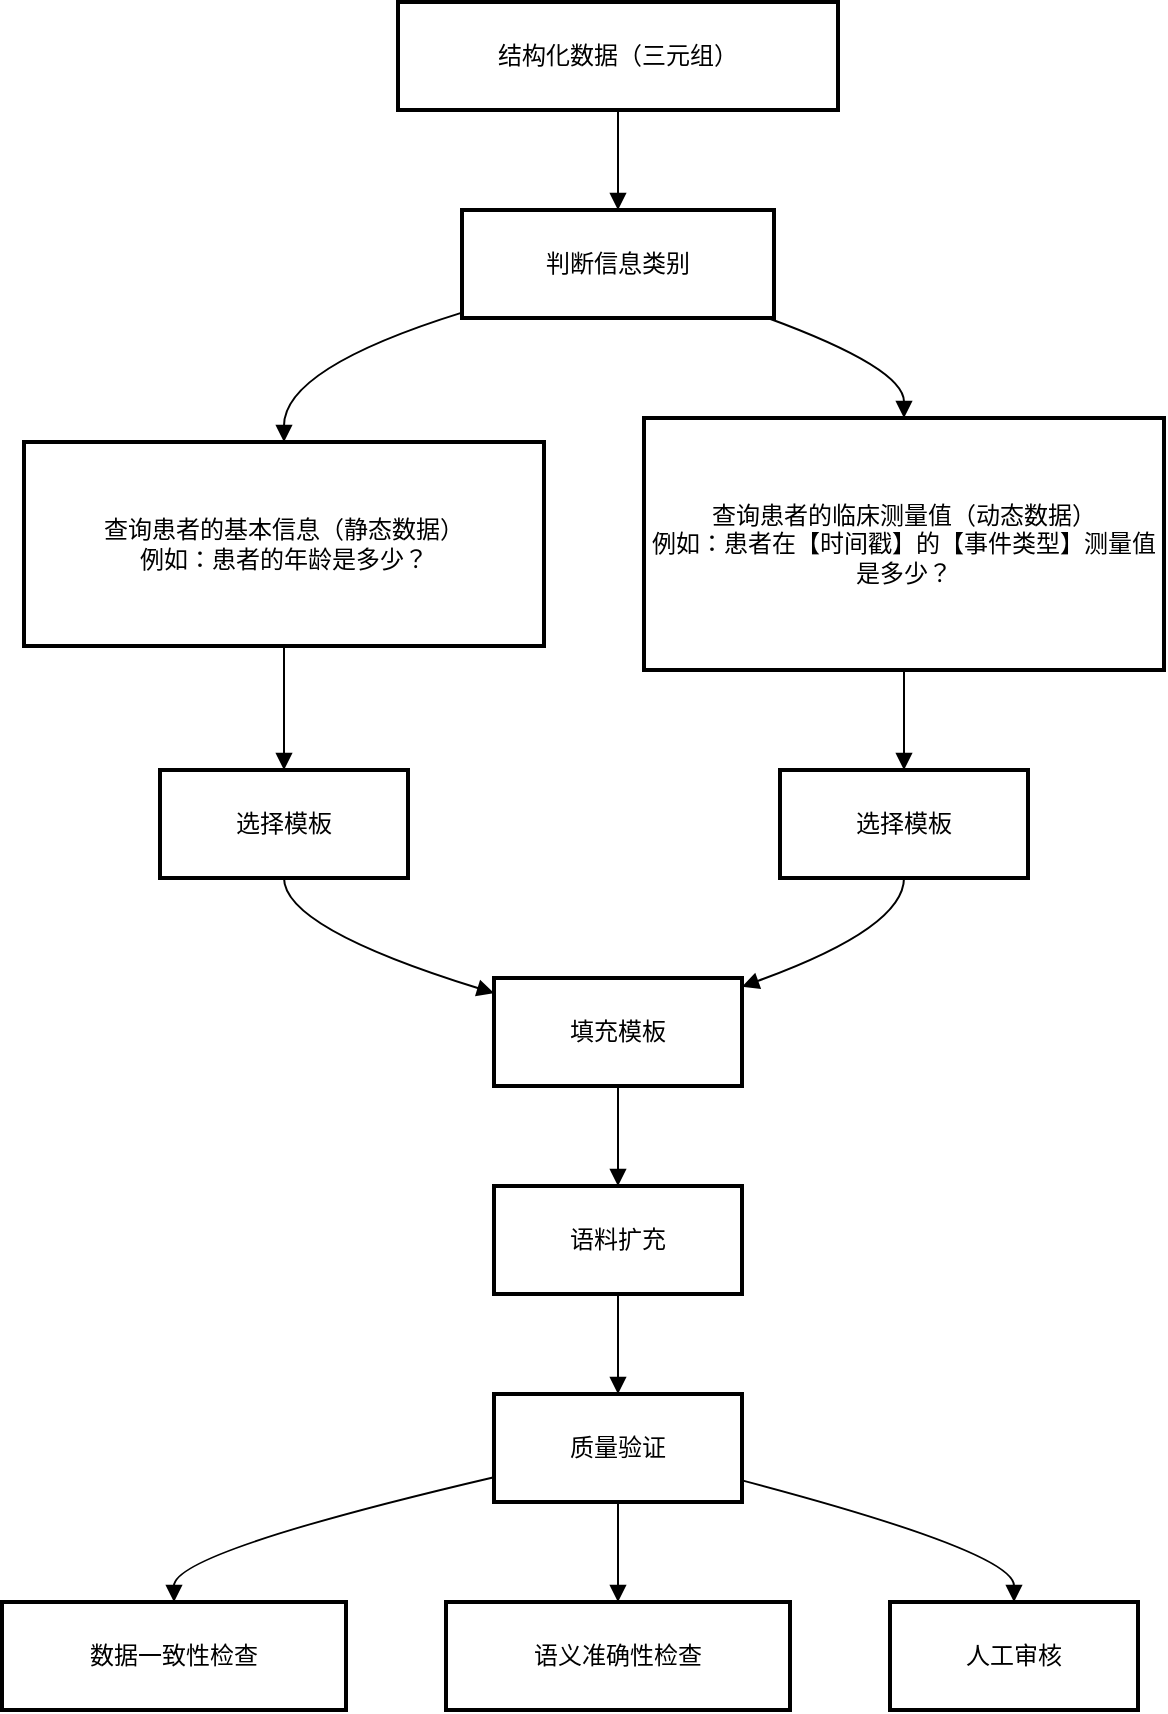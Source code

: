 <mxfile version="26.0.15">
  <diagram id="0" name="第 1 页">
    <mxGraphModel dx="1426" dy="787" grid="1" gridSize="10" guides="1" tooltips="1" connect="1" arrows="1" fold="1" page="1" pageScale="1" pageWidth="827" pageHeight="1169" math="0" shadow="0">
      <root>
        <mxCell id="0" />
        <mxCell id="1" parent="0" />
        <mxCell id="WtqUVx9SKcbH_IYUtaTp-1" value="结构化数据（三元组）" style="whiteSpace=wrap;strokeWidth=2;" vertex="1" parent="1">
          <mxGeometry x="218" y="20" width="220" height="54" as="geometry" />
        </mxCell>
        <mxCell id="WtqUVx9SKcbH_IYUtaTp-2" value="判断信息类别" style="whiteSpace=wrap;strokeWidth=2;" vertex="1" parent="1">
          <mxGeometry x="250" y="124" width="156" height="54" as="geometry" />
        </mxCell>
        <mxCell id="WtqUVx9SKcbH_IYUtaTp-3" value="查询患者的基本信息（静态数据）&#xa;例如：患者的年龄是多少？" style="whiteSpace=wrap;strokeWidth=2;" vertex="1" parent="1">
          <mxGeometry x="31" y="240" width="260" height="102" as="geometry" />
        </mxCell>
        <mxCell id="WtqUVx9SKcbH_IYUtaTp-4" value="查询患者的临床测量值（动态数据）&#xa;例如：患者在【时间戳】的【事件类型】测量值是多少？" style="whiteSpace=wrap;strokeWidth=2;" vertex="1" parent="1">
          <mxGeometry x="341" y="228" width="260" height="126" as="geometry" />
        </mxCell>
        <mxCell id="WtqUVx9SKcbH_IYUtaTp-5" value="选择模板" style="whiteSpace=wrap;strokeWidth=2;" vertex="1" parent="1">
          <mxGeometry x="99" y="404" width="124" height="54" as="geometry" />
        </mxCell>
        <mxCell id="WtqUVx9SKcbH_IYUtaTp-6" value="选择模板" style="whiteSpace=wrap;strokeWidth=2;" vertex="1" parent="1">
          <mxGeometry x="409" y="404" width="124" height="54" as="geometry" />
        </mxCell>
        <mxCell id="WtqUVx9SKcbH_IYUtaTp-7" value="填充模板" style="whiteSpace=wrap;strokeWidth=2;" vertex="1" parent="1">
          <mxGeometry x="266" y="508" width="124" height="54" as="geometry" />
        </mxCell>
        <mxCell id="WtqUVx9SKcbH_IYUtaTp-8" value="语料扩充" style="whiteSpace=wrap;strokeWidth=2;" vertex="1" parent="1">
          <mxGeometry x="266" y="612" width="124" height="54" as="geometry" />
        </mxCell>
        <mxCell id="WtqUVx9SKcbH_IYUtaTp-9" value="质量验证" style="whiteSpace=wrap;strokeWidth=2;" vertex="1" parent="1">
          <mxGeometry x="266" y="716" width="124" height="54" as="geometry" />
        </mxCell>
        <mxCell id="WtqUVx9SKcbH_IYUtaTp-10" value="数据一致性检查" style="whiteSpace=wrap;strokeWidth=2;" vertex="1" parent="1">
          <mxGeometry x="20" y="820" width="172" height="54" as="geometry" />
        </mxCell>
        <mxCell id="WtqUVx9SKcbH_IYUtaTp-11" value="语义准确性检查" style="whiteSpace=wrap;strokeWidth=2;" vertex="1" parent="1">
          <mxGeometry x="242" y="820" width="172" height="54" as="geometry" />
        </mxCell>
        <mxCell id="WtqUVx9SKcbH_IYUtaTp-12" value="人工审核" style="whiteSpace=wrap;strokeWidth=2;" vertex="1" parent="1">
          <mxGeometry x="464" y="820" width="124" height="54" as="geometry" />
        </mxCell>
        <mxCell id="WtqUVx9SKcbH_IYUtaTp-13" value="" style="curved=1;startArrow=none;endArrow=block;exitX=0.5;exitY=1;entryX=0.5;entryY=0;rounded=0;" edge="1" parent="1" source="WtqUVx9SKcbH_IYUtaTp-1" target="WtqUVx9SKcbH_IYUtaTp-2">
          <mxGeometry relative="1" as="geometry">
            <Array as="points" />
          </mxGeometry>
        </mxCell>
        <mxCell id="WtqUVx9SKcbH_IYUtaTp-14" value="" style="curved=1;startArrow=none;endArrow=block;exitX=0;exitY=0.95;entryX=0.5;entryY=0;rounded=0;" edge="1" parent="1" source="WtqUVx9SKcbH_IYUtaTp-2" target="WtqUVx9SKcbH_IYUtaTp-3">
          <mxGeometry relative="1" as="geometry">
            <Array as="points">
              <mxPoint x="161" y="203" />
            </Array>
          </mxGeometry>
        </mxCell>
        <mxCell id="WtqUVx9SKcbH_IYUtaTp-15" value="" style="curved=1;startArrow=none;endArrow=block;exitX=0.98;exitY=1;entryX=0.5;entryY=0;rounded=0;" edge="1" parent="1" source="WtqUVx9SKcbH_IYUtaTp-2" target="WtqUVx9SKcbH_IYUtaTp-4">
          <mxGeometry relative="1" as="geometry">
            <Array as="points">
              <mxPoint x="471" y="203" />
            </Array>
          </mxGeometry>
        </mxCell>
        <mxCell id="WtqUVx9SKcbH_IYUtaTp-16" value="" style="curved=1;startArrow=none;endArrow=block;exitX=0.5;exitY=1;entryX=0.5;entryY=0;rounded=0;" edge="1" parent="1" source="WtqUVx9SKcbH_IYUtaTp-3" target="WtqUVx9SKcbH_IYUtaTp-5">
          <mxGeometry relative="1" as="geometry">
            <Array as="points" />
          </mxGeometry>
        </mxCell>
        <mxCell id="WtqUVx9SKcbH_IYUtaTp-17" value="" style="curved=1;startArrow=none;endArrow=block;exitX=0.5;exitY=1;entryX=0.5;entryY=0;rounded=0;" edge="1" parent="1" source="WtqUVx9SKcbH_IYUtaTp-4" target="WtqUVx9SKcbH_IYUtaTp-6">
          <mxGeometry relative="1" as="geometry">
            <Array as="points" />
          </mxGeometry>
        </mxCell>
        <mxCell id="WtqUVx9SKcbH_IYUtaTp-18" value="" style="curved=1;startArrow=none;endArrow=block;exitX=0.5;exitY=1;entryX=0;entryY=0.14;rounded=0;" edge="1" parent="1" source="WtqUVx9SKcbH_IYUtaTp-5" target="WtqUVx9SKcbH_IYUtaTp-7">
          <mxGeometry relative="1" as="geometry">
            <Array as="points">
              <mxPoint x="161" y="483" />
            </Array>
          </mxGeometry>
        </mxCell>
        <mxCell id="WtqUVx9SKcbH_IYUtaTp-19" value="" style="curved=1;startArrow=none;endArrow=block;exitX=0.5;exitY=1;entryX=1;entryY=0.08;rounded=0;" edge="1" parent="1" source="WtqUVx9SKcbH_IYUtaTp-6" target="WtqUVx9SKcbH_IYUtaTp-7">
          <mxGeometry relative="1" as="geometry">
            <Array as="points">
              <mxPoint x="471" y="483" />
            </Array>
          </mxGeometry>
        </mxCell>
        <mxCell id="WtqUVx9SKcbH_IYUtaTp-20" value="" style="curved=1;startArrow=none;endArrow=block;exitX=0.5;exitY=1;entryX=0.5;entryY=0;rounded=0;" edge="1" parent="1" source="WtqUVx9SKcbH_IYUtaTp-7" target="WtqUVx9SKcbH_IYUtaTp-8">
          <mxGeometry relative="1" as="geometry">
            <Array as="points" />
          </mxGeometry>
        </mxCell>
        <mxCell id="WtqUVx9SKcbH_IYUtaTp-21" value="" style="curved=1;startArrow=none;endArrow=block;exitX=0.5;exitY=1;entryX=0.5;entryY=0;rounded=0;" edge="1" parent="1" source="WtqUVx9SKcbH_IYUtaTp-8" target="WtqUVx9SKcbH_IYUtaTp-9">
          <mxGeometry relative="1" as="geometry">
            <Array as="points" />
          </mxGeometry>
        </mxCell>
        <mxCell id="WtqUVx9SKcbH_IYUtaTp-22" value="" style="curved=1;startArrow=none;endArrow=block;exitX=0;exitY=0.77;entryX=0.5;entryY=0;rounded=0;" edge="1" parent="1" source="WtqUVx9SKcbH_IYUtaTp-9" target="WtqUVx9SKcbH_IYUtaTp-10">
          <mxGeometry relative="1" as="geometry">
            <Array as="points">
              <mxPoint x="106" y="795" />
            </Array>
          </mxGeometry>
        </mxCell>
        <mxCell id="WtqUVx9SKcbH_IYUtaTp-23" value="" style="curved=1;startArrow=none;endArrow=block;exitX=0.5;exitY=1;entryX=0.5;entryY=0;rounded=0;" edge="1" parent="1" source="WtqUVx9SKcbH_IYUtaTp-9" target="WtqUVx9SKcbH_IYUtaTp-11">
          <mxGeometry relative="1" as="geometry">
            <Array as="points" />
          </mxGeometry>
        </mxCell>
        <mxCell id="WtqUVx9SKcbH_IYUtaTp-24" value="" style="curved=1;startArrow=none;endArrow=block;exitX=1;exitY=0.8;entryX=0.5;entryY=0;rounded=0;" edge="1" parent="1" source="WtqUVx9SKcbH_IYUtaTp-9" target="WtqUVx9SKcbH_IYUtaTp-12">
          <mxGeometry relative="1" as="geometry">
            <Array as="points">
              <mxPoint x="526" y="795" />
            </Array>
          </mxGeometry>
        </mxCell>
      </root>
    </mxGraphModel>
  </diagram>
</mxfile>
